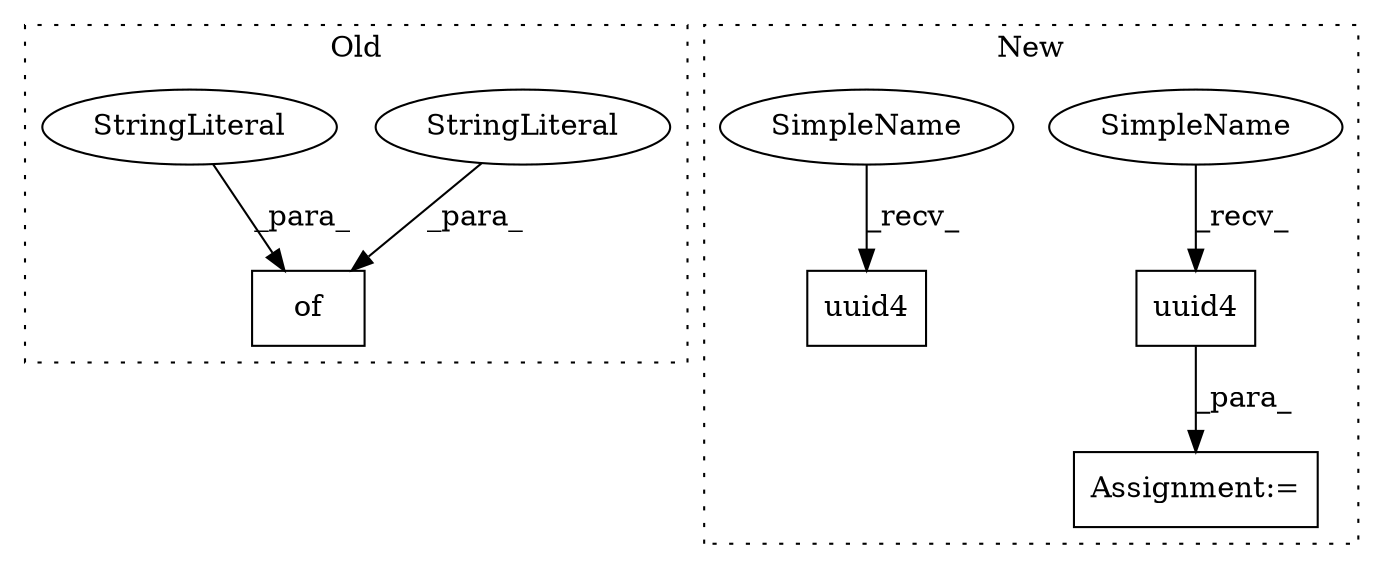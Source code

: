 digraph G {
subgraph cluster0 {
1 [label="of" a="32" s="3962,4184" l="3,1" shape="box"];
3 [label="StringLiteral" a="45" s="4007" l="11" shape="ellipse"];
4 [label="StringLiteral" a="45" s="4156" l="6" shape="ellipse"];
label = "Old";
style="dotted";
}
subgraph cluster1 {
2 [label="uuid4" a="32" s="4193" l="7" shape="box"];
5 [label="Assignment:=" a="7" s="4187" l="1" shape="box"];
6 [label="uuid4" a="32" s="4162" l="7" shape="box"];
7 [label="SimpleName" a="42" s="4188" l="4" shape="ellipse"];
8 [label="SimpleName" a="42" s="4157" l="4" shape="ellipse"];
label = "New";
style="dotted";
}
2 -> 5 [label="_para_"];
3 -> 1 [label="_para_"];
4 -> 1 [label="_para_"];
7 -> 2 [label="_recv_"];
8 -> 6 [label="_recv_"];
}
